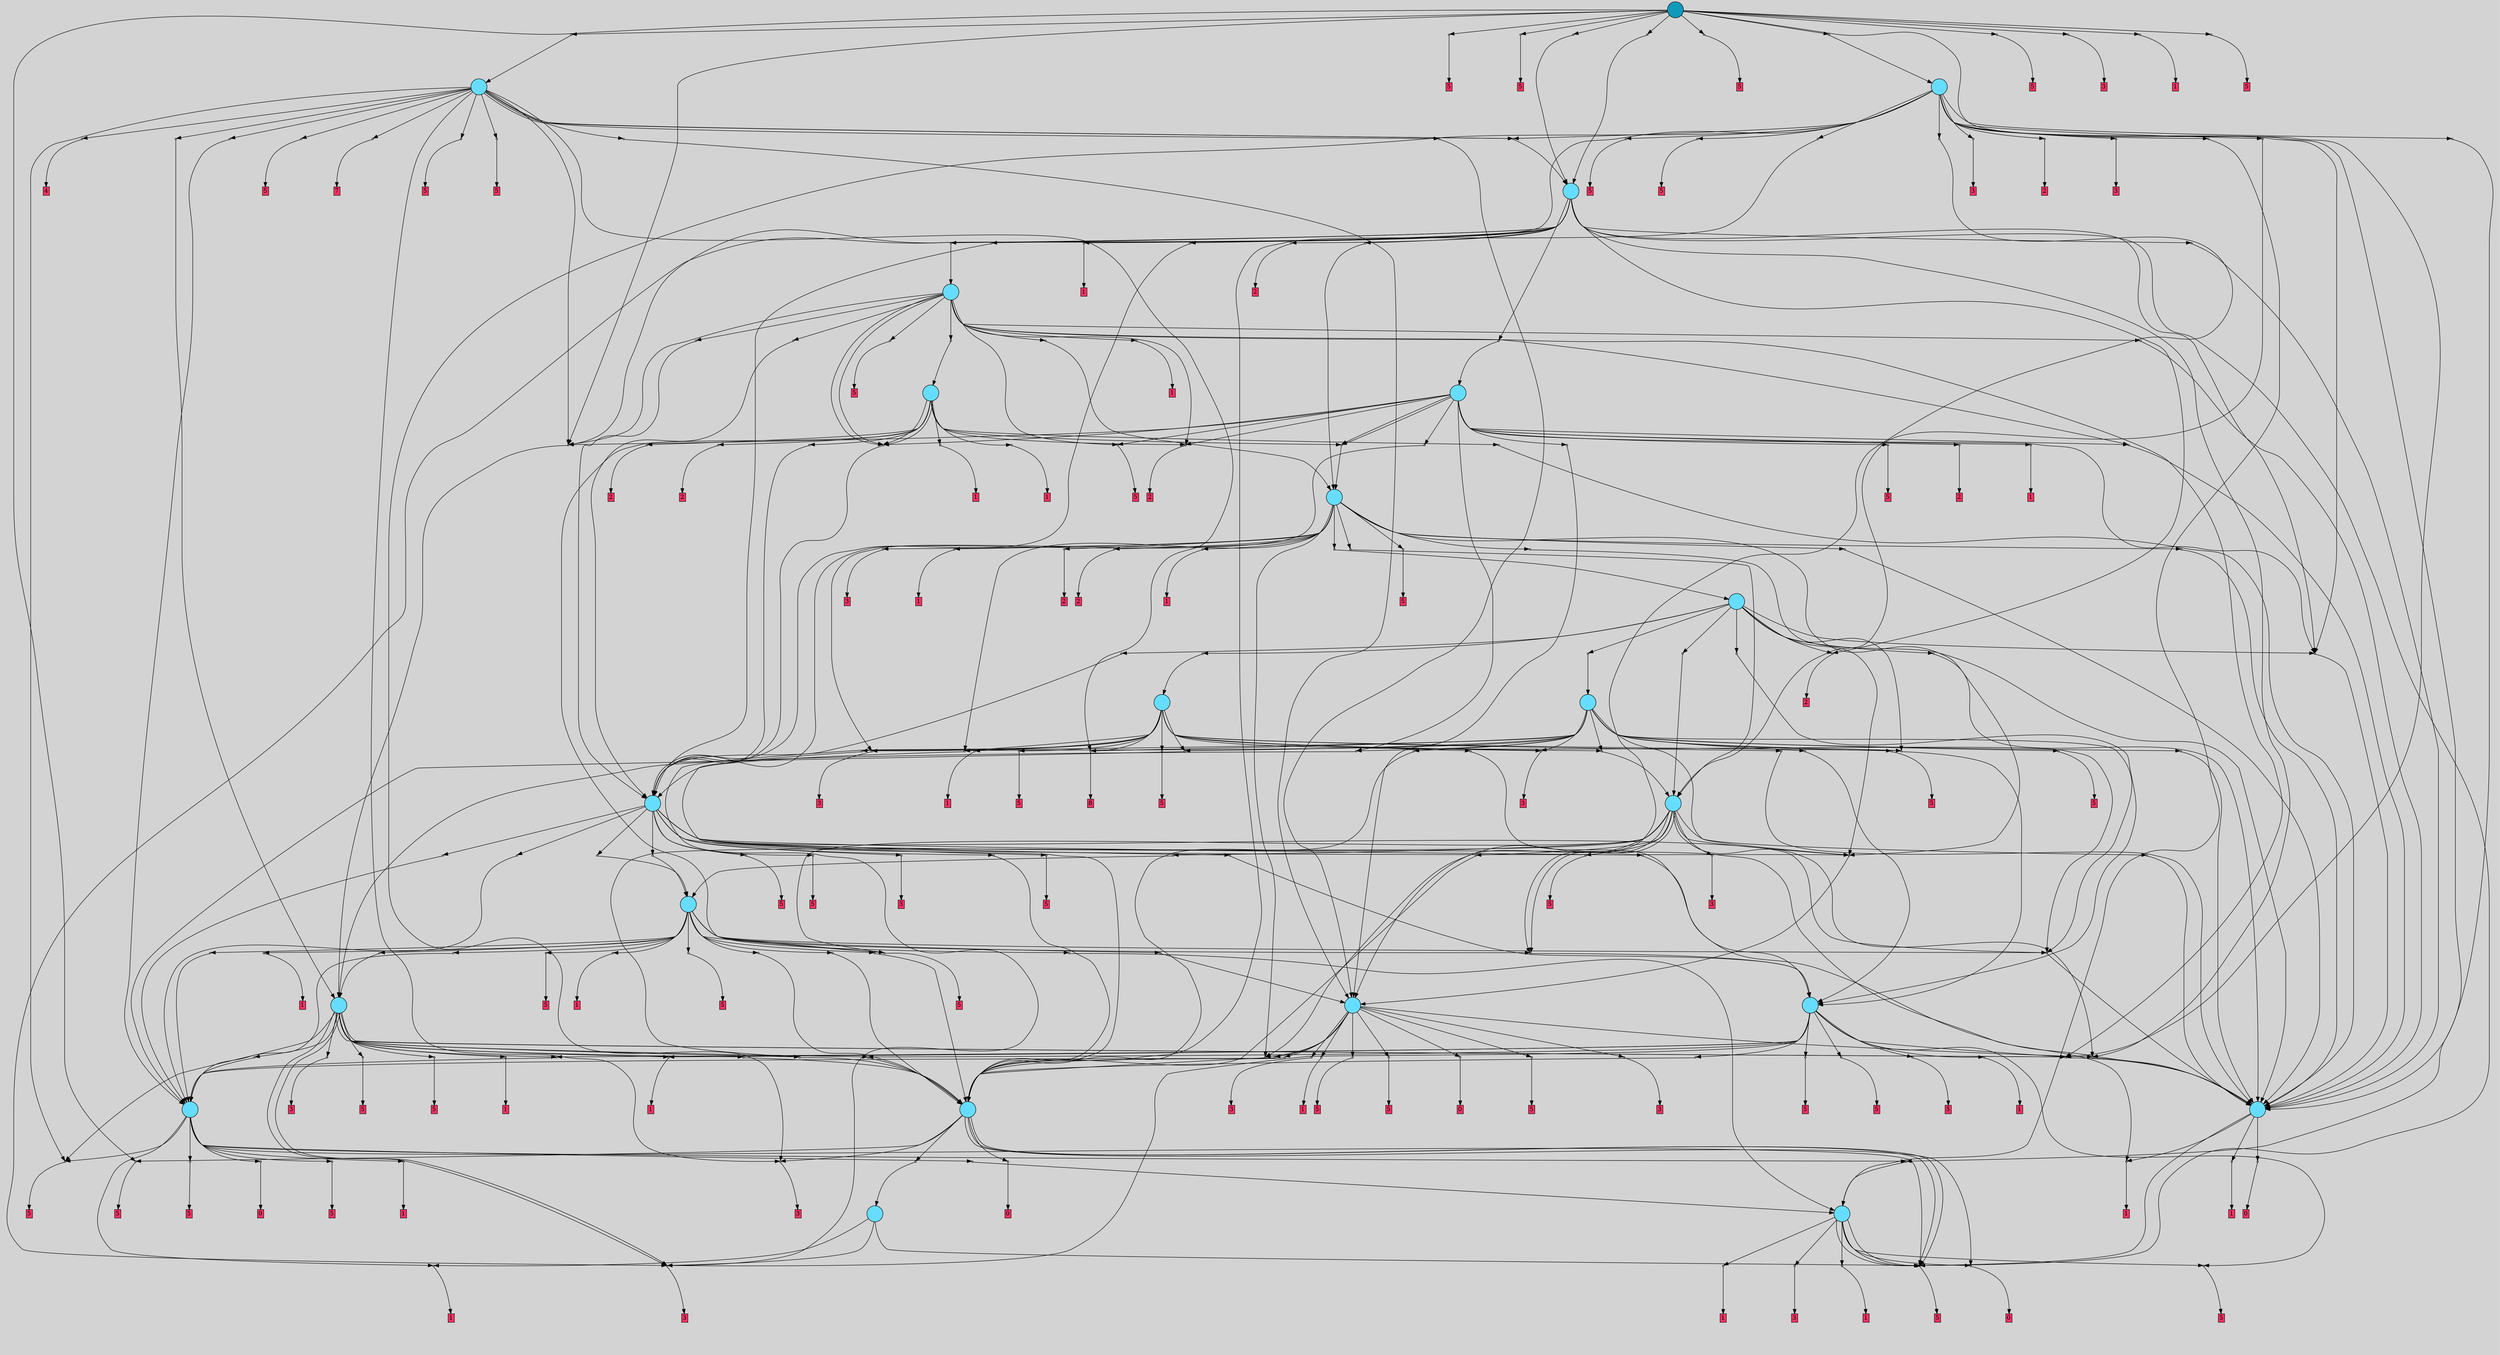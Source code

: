// File exported with GEGELATI v1.3.1
// On the 2024-07-15 23:58:48
// With the MARL::MarlTPGGraphDotExporter
digraph{
	graph[pad = "0.212, 0.055" bgcolor = lightgray]
	node[shape=circle style = filled label = ""]
		T7202 [fillcolor="#66ddff"]
		T7203 [fillcolor="#66ddff"]
		T7216 [fillcolor="#66ddff"]
		T7218 [fillcolor="#66ddff"]
		T7271 [fillcolor="#66ddff"]
		T7309 [fillcolor="#66ddff"]
		T7387 [fillcolor="#66ddff"]
		T7397 [fillcolor="#66ddff"]
		T7578 [fillcolor="#66ddff"]
		T7591 [fillcolor="#66ddff"]
		T7713 [fillcolor="#66ddff"]
		T7822 [fillcolor="#66ddff"]
		T7844 [fillcolor="#66ddff"]
		T7890 [fillcolor="#66ddff"]
		T7955 [fillcolor="#66ddff"]
		T8126 [fillcolor="#66ddff"]
		T8155 [fillcolor="#66ddff"]
		T8170 [fillcolor="#66ddff"]
		T8219 [fillcolor="#66ddff"]
		T8367 [fillcolor="#66ddff"]
		T8468 [fillcolor="#66ddff"]
		T8581 [fillcolor="#1199bb"]
		P78494 [fillcolor="#cccccc" shape=point] //
		I78494 [shape=box style=invis label="5|4&0|6#4|6&#92;n4|5&0|3#0|1&#92;n3|2&3|3#1|6&#92;n4|1&3|7#2|2&#92;n2|0&1|4#3|0&#92;n"]
		P78494 -> I78494[style=invis]
		A47225 [fillcolor="#ff3366" shape=box margin=0.03 width=0 height=0 label="0"]
		T7202 -> P78494 -> A47225
		P78495 [fillcolor="#cccccc" shape=point] //
		I78495 [shape=box style=invis label="3|0&0|3#4|4&#92;n8|0&0|7#3|4&#92;n"]
		P78495 -> I78495[style=invis]
		A47226 [fillcolor="#ff3366" shape=box margin=0.03 width=0 height=0 label="1"]
		T7202 -> P78495 -> A47226
		P78496 [fillcolor="#cccccc" shape=point] //
		I78496 [shape=box style=invis label="7|3&2|7#3|0&#92;n4|0&2|2#4|1&#92;n5|1&2|3#4|3&#92;n3|6&4|4#3|4&#92;n8|2&1|1#4|5&#92;n1|5&4|0#2|3&#92;n"]
		P78496 -> I78496[style=invis]
		A47227 [fillcolor="#ff3366" shape=box margin=0.03 width=0 height=0 label="5"]
		T7202 -> P78496 -> A47227
		P78497 [fillcolor="#cccccc" shape=point] //
		I78497 [shape=box style=invis label="0|3&4|5#3|4&#92;n8|6&0|6#2|1&#92;n7|5&3|3#1|7&#92;n2|5&2|0#1|1&#92;n4|7&2|0#2|6&#92;n7|0&0|5#3|7&#92;n6|1&1|0#2|4&#92;n0|7&1|0#1|2&#92;n"]
		P78497 -> I78497[style=invis]
		A47228 [fillcolor="#ff3366" shape=box margin=0.03 width=0 height=0 label="1"]
		T7202 -> P78497 -> A47228
		P78498 [fillcolor="#cccccc" shape=point] //
		I78498 [shape=box style=invis label="8|1&1|5#4|5&#92;n3|1&0|2#3|2&#92;n2|3&2|5#3|0&#92;n5|6&4|2#2|5&#92;n7|1&3|3#1|1&#92;n5|7&4|0#1|2&#92;n6|5&4|7#4|4&#92;n0|7&0|1#0|2&#92;n"]
		P78498 -> I78498[style=invis]
		A47229 [fillcolor="#ff3366" shape=box margin=0.03 width=0 height=0 label="3"]
		T7203 -> P78498 -> A47229
		P78499 [fillcolor="#cccccc" shape=point] //
		I78499 [shape=box style=invis label="0|7&1|0#1|2&#92;n7|2&3|3#1|7&#92;n2|5&2|0#1|1&#92;n4|7&2|0#2|6&#92;n7|0&0|5#3|7&#92;n6|1&1|0#2|4&#92;n0|3&4|5#3|4&#92;n"]
		P78499 -> I78499[style=invis]
		A47230 [fillcolor="#ff3366" shape=box margin=0.03 width=0 height=0 label="1"]
		T7203 -> P78499 -> A47230
		T7203 -> P78496
		P78500 [fillcolor="#cccccc" shape=point] //
		I78500 [shape=box style=invis label="6|2&1|2#1|0&#92;n8|1&3|4#1|7&#92;n1|6&0|5#2|2&#92;n5|4&0|6#4|3&#92;n8|0&2|2#0|1&#92;n4|1&4|7#1|0&#92;n5|3&3|3#1|0&#92;n6|2&3|7#3|5&#92;n0|7&3|7#0|1&#92;n3|1&1|2#4|0&#92;n"]
		P78500 -> I78500[style=invis]
		A47231 [fillcolor="#ff3366" shape=box margin=0.03 width=0 height=0 label="3"]
		T7216 -> P78500 -> A47231
		P78501 [fillcolor="#cccccc" shape=point] //
		I78501 [shape=box style=invis label="2|6&4|1#2|6&#92;n"]
		P78501 -> I78501[style=invis]
		A47232 [fillcolor="#ff3366" shape=box margin=0.03 width=0 height=0 label="5"]
		T7216 -> P78501 -> A47232
		P78502 [fillcolor="#cccccc" shape=point] //
		I78502 [shape=box style=invis label="6|4&1|4#1|5&#92;n8|6&1|6#0|5&#92;n"]
		P78502 -> I78502[style=invis]
		A47233 [fillcolor="#ff3366" shape=box margin=0.03 width=0 height=0 label="1"]
		T7216 -> P78502 -> A47233
		P78503 [fillcolor="#cccccc" shape=point] //
		I78503 [shape=box style=invis label="8|1&1|1#2|1&#92;n3|0&2|4#4|6&#92;n"]
		P78503 -> I78503[style=invis]
		A47234 [fillcolor="#ff3366" shape=box margin=0.03 width=0 height=0 label="1"]
		T7216 -> P78503 -> A47234
		T7216 -> P78496
		P78504 [fillcolor="#cccccc" shape=point] //
		I78504 [shape=box style=invis label="5|4&0|6#4|6&#92;n4|5&0|3#0|1&#92;n2|0&2|4#3|0&#92;n3|2&3|3#1|6&#92;n"]
		P78504 -> I78504[style=invis]
		A47235 [fillcolor="#ff3366" shape=box margin=0.03 width=0 height=0 label="0"]
		T7216 -> P78504 -> A47235
		T7216 -> P78496
		T7216 -> P78496
		P78505 [fillcolor="#cccccc" shape=point] //
		I78505 [shape=box style=invis label="7|3&1|7#2|7&#92;n3|0&1|4#3|4&#92;n7|0&0|1#0|5&#92;n"]
		P78505 -> I78505[style=invis]
		A47236 [fillcolor="#ff3366" shape=box margin=0.03 width=0 height=0 label="5"]
		T7218 -> P78505 -> A47236
		P78506 [fillcolor="#cccccc" shape=point] //
		I78506 [shape=box style=invis label="3|4&1|7#0|0&#92;n2|1&4|6#2|0&#92;n4|1&2|7#0|5&#92;n6|4&2|6#4|7&#92;n5|4&3|7#2|2&#92;n6|3&3|4#1|3&#92;n1|5&3|3#3|2&#92;n"]
		P78506 -> I78506[style=invis]
		A47237 [fillcolor="#ff3366" shape=box margin=0.03 width=0 height=0 label="0"]
		T7218 -> P78506 -> A47237
		T7218 -> P78504
		P78507 [fillcolor="#cccccc" shape=point] //
		I78507 [shape=box style=invis label="2|0&1|4#3|0&#92;n0|4&1|6#2|4&#92;n0|6&1|1#4|1&#92;n5|4&0|6#4|6&#92;n0|0&4|4#0|4&#92;n7|6&0|7#3|3&#92;n"]
		P78507 -> I78507[style=invis]
		T7218 -> P78507 -> T7203
		T7218 -> P78496
		T7218 -> P78496
		P78508 [fillcolor="#cccccc" shape=point] //
		I78508 [shape=box style=invis label="0|6&1|4#1|4&#92;n4|2&4|1#2|6&#92;n8|3&3|3#2|6&#92;n"]
		P78508 -> I78508[style=invis]
		A47238 [fillcolor="#ff3366" shape=box margin=0.03 width=0 height=0 label="3"]
		T7218 -> P78508 -> A47238
		P78509 [fillcolor="#cccccc" shape=point] //
		I78509 [shape=box style=invis label="1|0&2|2#0|0&#92;n0|0&2|5#0|1&#92;n3|7&1|4#3|4&#92;n6|5&0|1#2|3&#92;n7|4&3|1#3|6&#92;n6|1&4|5#1|0&#92;n5|7&3|4#3|0&#92;n0|7&1|7#0|1&#92;n7|6&3|7#1|6&#92;n"]
		P78509 -> I78509[style=invis]
		T7271 -> P78509 -> T7216
		P78510 [fillcolor="#cccccc" shape=point] //
		I78510 [shape=box style=invis label="4|7&3|3#2|0&#92;n6|0&2|5#1|0&#92;n5|1&2|2#1|0&#92;n2|3&0|7#0|3&#92;n2|1&4|7#0|6&#92;n3|5&0|3#2|0&#92;n5|2&0|1#4|5&#92;n1|7&3|2#0|1&#92;n"]
		P78510 -> I78510[style=invis]
		A47239 [fillcolor="#ff3366" shape=box margin=0.03 width=0 height=0 label="5"]
		T7271 -> P78510 -> A47239
		P78511 [fillcolor="#cccccc" shape=point] //
		I78511 [shape=box style=invis label="0|3&4|5#3|4&#92;n0|7&1|0#1|2&#92;n7|2&3|3#1|7&#92;n7|0&0|5#3|7&#92;n4|7&2|0#2|1&#92;n2|5&2|0#1|1&#92;n5|3&3|6#4|4&#92;n"]
		P78511 -> I78511[style=invis]
		A47240 [fillcolor="#ff3366" shape=box margin=0.03 width=0 height=0 label="1"]
		T7271 -> P78511 -> A47240
		P78512 [fillcolor="#cccccc" shape=point] //
		I78512 [shape=box style=invis label="4|0&2|2#4|1&#92;n3|3&4|4#3|4&#92;n8|2&1|1#4|5&#92;n8|5&2|4#0|5&#92;n1|5&2|0#2|3&#92;n5|4&2|3#4|3&#92;n"]
		P78512 -> I78512[style=invis]
		A47241 [fillcolor="#ff3366" shape=box margin=0.03 width=0 height=0 label="5"]
		T7271 -> P78512 -> A47241
		T7271 -> P78496
		P78513 [fillcolor="#cccccc" shape=point] //
		I78513 [shape=box style=invis label="6|4&2|6#4|7&#92;n5|0&3|7#2|2&#92;n3|4&0|7#0|3&#92;n2|1&4|6#3|0&#92;n"]
		P78513 -> I78513[style=invis]
		A47242 [fillcolor="#ff3366" shape=box margin=0.03 width=0 height=0 label="0"]
		T7271 -> P78513 -> A47242
		T7271 -> P78499
		P78514 [fillcolor="#cccccc" shape=point] //
		I78514 [shape=box style=invis label="1|0&2|2#0|0&#92;n0|0&2|5#0|1&#92;n3|7&1|4#3|4&#92;n6|5&0|1#4|3&#92;n0|7&1|7#0|1&#92;n6|1&4|5#1|0&#92;n5|7&3|4#3|0&#92;n7|4&3|1#3|6&#92;n5|3&0|5#1|5&#92;n7|6&3|7#1|6&#92;n"]
		P78514 -> I78514[style=invis]
		T7271 -> P78514 -> T7216
		P78515 [fillcolor="#cccccc" shape=point] //
		I78515 [shape=box style=invis label="5|1&3|5#4|5&#92;n4|1&0|2#3|2&#92;n5|2&4|1#4|3&#92;n8|5&1|5#1|0&#92;n7|0&2|2#3|1&#92;n3|3&2|6#0|3&#92;n5|6&2|6#4|3&#92;n"]
		P78515 -> I78515[style=invis]
		A47243 [fillcolor="#ff3366" shape=box margin=0.03 width=0 height=0 label="5"]
		T7271 -> P78515 -> A47243
		P78516 [fillcolor="#cccccc" shape=point] //
		I78516 [shape=box style=invis label="1|7&3|7#4|2&#92;n7|3&4|7#3|0&#92;n5|1&3|3#4|3&#92;n3|6&4|4#3|4&#92;n4|0&2|2#4|1&#92;n1|5&4|0#2|3&#92;n"]
		P78516 -> I78516[style=invis]
		A47244 [fillcolor="#ff3366" shape=box margin=0.03 width=0 height=0 label="5"]
		T7309 -> P78516 -> A47244
		P78517 [fillcolor="#cccccc" shape=point] //
		I78517 [shape=box style=invis label="5|4&0|6#4|6&#92;n8|4&3|1#4|4&#92;n2|0&2|4#3|0&#92;n4|5&3|3#0|1&#92;n3|2&3|3#1|6&#92;n"]
		P78517 -> I78517[style=invis]
		T7309 -> P78517 -> T7202
		P78518 [fillcolor="#cccccc" shape=point] //
		I78518 [shape=box style=invis label="1|3&3|6#4|4&#92;n3|0&1|4#3|4&#92;n7|3&1|7#2|7&#92;n7|0&0|1#0|5&#92;n"]
		P78518 -> I78518[style=invis]
		A47245 [fillcolor="#ff3366" shape=box margin=0.03 width=0 height=0 label="5"]
		T7309 -> P78518 -> A47245
		P78519 [fillcolor="#cccccc" shape=point] //
		I78519 [shape=box style=invis label="5|4&0|6#2|6&#92;n4|4&2|6#0|2&#92;n4|0&2|2#3|1&#92;n0|3&3|2#0|7&#92;n2|1&4|0#1|2&#92;n1|6&3|0#0|3&#92;n6|0&0|3#3|2&#92;n8|6&1|1#4|5&#92;n"]
		P78519 -> I78519[style=invis]
		A47246 [fillcolor="#ff3366" shape=box margin=0.03 width=0 height=0 label="5"]
		T7309 -> P78519 -> A47246
		P78520 [fillcolor="#cccccc" shape=point] //
		I78520 [shape=box style=invis label="2|0&2|4#3|1&#92;n6|2&3|3#1|6&#92;n5|4&0|6#4|6&#92;n"]
		P78520 -> I78520[style=invis]
		T7309 -> P78520 -> T7271
		P78521 [fillcolor="#cccccc" shape=point] //
		I78521 [shape=box style=invis label="0|1&3|3#1|7&#92;n8|6&2|5#3|5&#92;n3|4&4|4#2|0&#92;n2|6&0|5#0|3&#92;n5|7&1|0#4|2&#92;n7|3&0|1#2|1&#92;n4|5&3|5#1|2&#92;n0|0&1|2#0|0&#92;n0|1&0|4#2|6&#92;n6|5&4|6#2|7&#92;n"]
		P78521 -> I78521[style=invis]
		T7309 -> P78521 -> T7218
		T7309 -> P78498
		P78522 [fillcolor="#cccccc" shape=point] //
		I78522 [shape=box style=invis label="0|1&3|3#1|7&#92;n8|6&2|5#3|5&#92;n3|4&4|4#2|0&#92;n2|6&0|5#2|3&#92;n6|5&4|6#2|7&#92;n7|3&0|1#2|1&#92;n4|5&3|5#1|2&#92;n0|0&1|2#0|0&#92;n0|1&0|4#2|6&#92;n5|7&1|0#4|2&#92;n"]
		P78522 -> I78522[style=invis]
		T7309 -> P78522 -> T7218
		P78523 [fillcolor="#cccccc" shape=point] //
		I78523 [shape=box style=invis label="4|7&2|0#2|6&#92;n6|2&0|2#0|6&#92;n0|3&4|5#3|4&#92;n0|0&0|2#2|7&#92;n4|4&2|4#4|4&#92;n0|7&1|0#1|2&#92;n2|5&2|0#1|1&#92;n7|2&3|3#1|7&#92;n"]
		P78523 -> I78523[style=invis]
		A47247 [fillcolor="#ff3366" shape=box margin=0.03 width=0 height=0 label="1"]
		T7309 -> P78523 -> A47247
		P78524 [fillcolor="#cccccc" shape=point] //
		I78524 [shape=box style=invis label="0|7&4|7#1|2&#92;n4|0&1|2#0|7&#92;n8|7&2|0#1|2&#92;n"]
		P78524 -> I78524[style=invis]
		A47248 [fillcolor="#ff3366" shape=box margin=0.03 width=0 height=0 label="1"]
		T7309 -> P78524 -> A47248
		T7309 -> P78501
		T7387 -> P78517
		T7387 -> P78520
		T7387 -> P78521
		T7387 -> P78498
		T7387 -> P78523
		P78525 [fillcolor="#cccccc" shape=point] //
		I78525 [shape=box style=invis label="4|0&3|2#4|6&#92;n1|6&4|0#2|3&#92;n1|7&3|7#4|2&#92;n7|3&4|6#3|2&#92;n8|7&4|7#1|0&#92;n3|6&4|4#3|4&#92;n0|4&0|5#2|0&#92;n5|1&3|3#4|3&#92;n6|3&4|3#4|3&#92;n"]
		P78525 -> I78525[style=invis]
		A47249 [fillcolor="#ff3366" shape=box margin=0.03 width=0 height=0 label="5"]
		T7387 -> P78525 -> A47249
		P78526 [fillcolor="#cccccc" shape=point] //
		I78526 [shape=box style=invis label="0|1&3|3#1|7&#92;n8|6&2|5#3|5&#92;n3|4&4|4#2|0&#92;n2|6&0|5#0|3&#92;n5|7&1|0#3|2&#92;n7|3&0|1#2|1&#92;n4|5&3|5#1|2&#92;n0|1&0|4#2|6&#92;n0|0&1|2#0|0&#92;n6|5&4|6#2|7&#92;n"]
		P78526 -> I78526[style=invis]
		T7387 -> P78526 -> T7218
		T7387 -> P78517
		P78527 [fillcolor="#cccccc" shape=point] //
		I78527 [shape=box style=invis label="7|2&2|3#1|7&#92;n0|3&4|6#3|4&#92;n4|7&2|0#2|6&#92;n4|2&0|2#0|6&#92;n7|1&0|4#3|3&#92;n6|0&3|3#0|6&#92;n"]
		P78527 -> I78527[style=invis]
		A47250 [fillcolor="#ff3366" shape=box margin=0.03 width=0 height=0 label="1"]
		T7387 -> P78527 -> A47250
		P78528 [fillcolor="#cccccc" shape=point] //
		I78528 [shape=box style=invis label="7|1&4|3#1|1&#92;n3|1&0|2#1|2&#92;n2|3&2|5#3|0&#92;n5|0&4|2#2|5&#92;n8|1&1|5#4|5&#92;n5|7&4|0#1|2&#92;n6|5&4|7#4|4&#92;n0|7&0|1#0|2&#92;n"]
		P78528 -> I78528[style=invis]
		A47251 [fillcolor="#ff3366" shape=box margin=0.03 width=0 height=0 label="3"]
		T7387 -> P78528 -> A47251
		P78529 [fillcolor="#cccccc" shape=point] //
		I78529 [shape=box style=invis label="4|5&3|5#1|2&#92;n3|4&4|4#2|1&#92;n2|1&0|5#0|3&#92;n0|0&1|2#0|0&#92;n0|1&0|7#2|6&#92;n5|7&1|0#4|2&#92;n0|0&0|2#3|7&#92;n8|2&2|4#2|0&#92;n7|3&0|1#2|1&#92;n"]
		P78529 -> I78529[style=invis]
		T7387 -> P78529 -> T7218
		T7387 -> P78498
		P78530 [fillcolor="#cccccc" shape=point] //
		I78530 [shape=box style=invis label="5|4&0|6#4|6&#92;n3|2&3|3#1|6&#92;n3|5&2|5#3|7&#92;n2|0&2|4#3|1&#92;n"]
		P78530 -> I78530[style=invis]
		T7387 -> P78530 -> T7271
		T7387 -> P78510
		P78531 [fillcolor="#cccccc" shape=point] //
		I78531 [shape=box style=invis label="5|4&0|6#2|6&#92;n4|4&2|6#0|2&#92;n4|0&2|2#3|1&#92;n1|6&3|0#0|3&#92;n2|1&4|0#1|1&#92;n0|3&3|2#0|7&#92;n6|0&0|3#3|2&#92;n8|6&1|1#4|5&#92;n2|3&3|2#0|1&#92;n"]
		P78531 -> I78531[style=invis]
		A47252 [fillcolor="#ff3366" shape=box margin=0.03 width=0 height=0 label="5"]
		T7387 -> P78531 -> A47252
		P78532 [fillcolor="#cccccc" shape=point] //
		I78532 [shape=box style=invis label="3|6&1|5#3|3&#92;n3|2&3|7#1|6&#92;n7|0&0|5#1|4&#92;n7|3&2|7#0|0&#92;n"]
		P78532 -> I78532[style=invis]
		A47253 [fillcolor="#ff3366" shape=box margin=0.03 width=0 height=0 label="0"]
		T7397 -> P78532 -> A47253
		P78533 [fillcolor="#cccccc" shape=point] //
		I78533 [shape=box style=invis label="5|4&0|6#2|6&#92;n4|4&2|6#0|2&#92;n1|6&3|0#0|3&#92;n0|3&3|2#0|7&#92;n2|1&4|0#1|2&#92;n3|6&4|1#3|4&#92;n4|0&2|2#4|1&#92;n6|0&0|3#3|2&#92;n8|6&1|1#4|5&#92;n"]
		P78533 -> I78533[style=invis]
		A47254 [fillcolor="#ff3366" shape=box margin=0.03 width=0 height=0 label="5"]
		T7397 -> P78533 -> A47254
		P78534 [fillcolor="#cccccc" shape=point] //
		I78534 [shape=box style=invis label="2|0&2|4#3|1&#92;n3|5&2|5#3|7&#92;n3|5&3|3#1|6&#92;n"]
		P78534 -> I78534[style=invis]
		T7397 -> P78534 -> T7271
		P78535 [fillcolor="#cccccc" shape=point] //
		I78535 [shape=box style=invis label="7|1&3|3#1|1&#92;n3|1&1|2#3|2&#92;n2|3&2|5#3|0&#92;n5|0&4|2#2|5&#92;n6|5&4|7#4|4&#92;n5|7&4|0#1|2&#92;n8|1&1|5#4|5&#92;n0|7&0|1#0|2&#92;n"]
		P78535 -> I78535[style=invis]
		A47255 [fillcolor="#ff3366" shape=box margin=0.03 width=0 height=0 label="3"]
		T7397 -> P78535 -> A47255
		P78536 [fillcolor="#cccccc" shape=point] //
		I78536 [shape=box style=invis label="4|2&2|0#2|6&#92;n6|2&0|2#0|6&#92;n0|3&4|5#3|4&#92;n2|5&2|0#1|1&#92;n4|4&2|4#4|4&#92;n0|7&1|0#1|2&#92;n0|0&0|2#2|7&#92;n7|2&3|3#1|7&#92;n"]
		P78536 -> I78536[style=invis]
		A47256 [fillcolor="#ff3366" shape=box margin=0.03 width=0 height=0 label="1"]
		T7397 -> P78536 -> A47256
		P78537 [fillcolor="#cccccc" shape=point] //
		I78537 [shape=box style=invis label="2|6&4|1#2|6&#92;n5|2&0|1#1|0&#92;n"]
		P78537 -> I78537[style=invis]
		A47257 [fillcolor="#ff3366" shape=box margin=0.03 width=0 height=0 label="5"]
		T7397 -> P78537 -> A47257
		P78538 [fillcolor="#cccccc" shape=point] //
		I78538 [shape=box style=invis label="8|4&3|1#4|4&#92;n0|3&0|3#4|2&#92;n5|4&0|6#4|6&#92;n2|0&2|4#3|0&#92;n4|5&3|3#0|1&#92;n3|5&3|3#1|6&#92;n"]
		P78538 -> I78538[style=invis]
		T7397 -> P78538 -> T7202
		P78539 [fillcolor="#cccccc" shape=point] //
		I78539 [shape=box style=invis label="0|1&3|3#1|7&#92;n2|5&3|7#1|6&#92;n6|5&4|6#2|7&#92;n5|7&1|0#4|2&#92;n0|1&0|4#2|6&#92;n2|6&0|5#0|3&#92;n0|0&3|2#0|0&#92;n3|4&4|4#2|7&#92;n"]
		P78539 -> I78539[style=invis]
		T7397 -> P78539 -> T7218
		P78540 [fillcolor="#cccccc" shape=point] //
		I78540 [shape=box style=invis label="1|7&3|7#4|2&#92;n4|0&2|2#4|1&#92;n5|1&3|3#4|3&#92;n3|6&4|4#3|4&#92;n7|0&4|7#3|0&#92;n"]
		P78540 -> I78540[style=invis]
		A47258 [fillcolor="#ff3366" shape=box margin=0.03 width=0 height=0 label="5"]
		T7397 -> P78540 -> A47258
		P78541 [fillcolor="#cccccc" shape=point] //
		I78541 [shape=box style=invis label="0|6&3|3#1|7&#92;n0|0&1|2#0|0&#92;n3|4&4|4#2|0&#92;n2|6&0|5#2|3&#92;n6|5&4|6#2|7&#92;n7|3&0|1#2|1&#92;n4|5&3|5#1|2&#92;n8|6&2|5#3|5&#92;n0|1&0|4#2|6&#92;n5|7&1|0#4|2&#92;n"]
		P78541 -> I78541[style=invis]
		T7397 -> P78541 -> T7218
		P78542 [fillcolor="#cccccc" shape=point] //
		I78542 [shape=box style=invis label="0|5&4|2#4|1&#92;n4|1&3|1#0|7&#92;n0|1&1|1#0|3&#92;n3|6&0|4#4|0&#92;n7|5&4|4#2|7&#92;n3|0&4|2#4|0&#92;n"]
		P78542 -> I78542[style=invis]
		A47259 [fillcolor="#ff3366" shape=box margin=0.03 width=0 height=0 label="3"]
		T7397 -> P78542 -> A47259
		P78543 [fillcolor="#cccccc" shape=point] //
		I78543 [shape=box style=invis label="6|0&0|3#2|5&#92;n5|7&1|0#3|2&#92;n7|1&2|1#1|3&#92;n0|1&0|4#2|6&#92;n6|5&0|6#2|7&#92;n3|4&0|4#2|0&#92;n7|4&0|5#0|3&#92;n5|0&1|5#4|5&#92;n7|1&0|1#2|1&#92;n4|7&2|1#3|1&#92;n"]
		P78543 -> I78543[style=invis]
		T7578 -> P78543 -> T7218
		P78544 [fillcolor="#cccccc" shape=point] //
		I78544 [shape=box style=invis label="4|7&2|0#2|6&#92;n6|2&1|2#0|6&#92;n0|3&4|5#3|4&#92;n0|0&0|2#2|7&#92;n4|4&2|4#4|4&#92;n2|7&2|2#0|5&#92;n0|7&1|0#1|2&#92;n7|2&3|3#1|7&#92;n2|5&2|0#1|1&#92;n"]
		P78544 -> I78544[style=invis]
		T7578 -> P78544 -> T7387
		P78545 [fillcolor="#cccccc" shape=point] //
		I78545 [shape=box style=invis label="5|5&3|5#3|7&#92;n7|3&1|7#2|7&#92;n1|3&3|6#4|4&#92;n7|0&0|1#0|5&#92;n"]
		P78545 -> I78545[style=invis]
		A47260 [fillcolor="#ff3366" shape=box margin=0.03 width=0 height=0 label="5"]
		T7578 -> P78545 -> A47260
		P78546 [fillcolor="#cccccc" shape=point] //
		I78546 [shape=box style=invis label="5|5&3|0#3|3&#92;n8|0&1|7#2|6&#92;n6|1&2|2#0|6&#92;n7|1&4|2#4|1&#92;n"]
		P78546 -> I78546[style=invis]
		T7578 -> P78546 -> T7202
		P78547 [fillcolor="#cccccc" shape=point] //
		I78547 [shape=box style=invis label="3|5&2|3#1|6&#92;n2|0&2|0#3|0&#92;n2|3&3|2#2|1&#92;n3|3&2|5#3|7&#92;n"]
		P78547 -> I78547[style=invis]
		T7578 -> P78547 -> T7271
		P78548 [fillcolor="#cccccc" shape=point] //
		I78548 [shape=box style=invis label="1|2&4|1#4|0&#92;n5|2&0|0#1|6&#92;n0|0&0|0#1|1&#92;n0|1&0|6#2|4&#92;n7|7&4|0#1|7&#92;n3|4&1|3#0|2&#92;n"]
		P78548 -> I78548[style=invis]
		A47261 [fillcolor="#ff3366" shape=box margin=0.03 width=0 height=0 label="5"]
		T7578 -> P78548 -> A47261
		P78549 [fillcolor="#cccccc" shape=point] //
		I78549 [shape=box style=invis label="8|7&4|7#1|0&#92;n1|6&4|0#2|3&#92;n1|7&3|7#4|2&#92;n7|1&2|1#2|7&#92;n7|3&4|6#3|2&#92;n4|0&3|2#4|6&#92;n3|6&4|4#3|4&#92;n0|4&0|5#2|0&#92;n5|1&1|3#4|3&#92;n"]
		P78549 -> I78549[style=invis]
		A47262 [fillcolor="#ff3366" shape=box margin=0.03 width=0 height=0 label="5"]
		T7578 -> P78549 -> A47262
		P78550 [fillcolor="#cccccc" shape=point] //
		I78550 [shape=box style=invis label="8|7&1|1#3|4&#92;n1|5&2|0#4|5&#92;n7|2&2|1#1|2&#92;n2|5&3|1#0|5&#92;n2|7&4|3#0|0&#92;n6|5&4|4#1|3&#92;n5|4&1|3#4|3&#92;n8|0&3|7#3|0&#92;n"]
		P78550 -> I78550[style=invis]
		T7578 -> P78550 -> T7309
		P78551 [fillcolor="#cccccc" shape=point] //
		I78551 [shape=box style=invis label="0|1&0|4#2|0&#92;n0|0&2|2#2|4&#92;n6|5&4|6#2|7&#92;n2|6&0|5#0|3&#92;n5|7&1|5#4|2&#92;n7|3&0|1#2|1&#92;n4|5&3|5#1|2&#92;n0|0&1|2#0|0&#92;n0|1&3|3#1|7&#92;n3|4&4|4#2|0&#92;n"]
		P78551 -> I78551[style=invis]
		T7578 -> P78551 -> T7218
		P78552 [fillcolor="#cccccc" shape=point] //
		I78552 [shape=box style=invis label="8|4&4|2#2|3&#92;n0|2&1|4#0|2&#92;n1|0&4|3#3|6&#92;n3|5&2|4#2|2&#92;n"]
		P78552 -> I78552[style=invis]
		T7578 -> P78552 -> T7397
		P78553 [fillcolor="#cccccc" shape=point] //
		I78553 [shape=box style=invis label="7|6&3|7#1|6&#92;n3|7&1|4#3|4&#92;n7|4&3|1#3|6&#92;n1|0&1|3#3|0&#92;n7|3&0|1#1|4&#92;n6|1&0|5#2|2&#92;n5|7&0|4#4|0&#92;n5|3&0|5#1|5&#92;n6|7&1|6#2|6&#92;n"]
		P78553 -> I78553[style=invis]
		T7578 -> P78553 -> T7216
		P78554 [fillcolor="#cccccc" shape=point] //
		I78554 [shape=box style=invis label="2|5&3|7#1|6&#92;n0|1&3|3#1|7&#92;n5|0&1|0#4|2&#92;n0|1&0|4#2|6&#92;n2|6&0|5#0|3&#92;n0|0&3|2#0|0&#92;n3|4&4|4#2|7&#92;n"]
		P78554 -> I78554[style=invis]
		T7578 -> P78554 -> T7218
		P78555 [fillcolor="#cccccc" shape=point] //
		I78555 [shape=box style=invis label="8|6&1|6#0|4&#92;n3|2&0|7#2|4&#92;n"]
		P78555 -> I78555[style=invis]
		A47263 [fillcolor="#ff3366" shape=box margin=0.03 width=0 height=0 label="1"]
		T7578 -> P78555 -> A47263
		P78556 [fillcolor="#cccccc" shape=point] //
		I78556 [shape=box style=invis label="5|1&0|5#2|1&#92;n5|5&4|5#1|5&#92;n6|5&3|2#1|6&#92;n6|0&2|5#2|3&#92;n"]
		P78556 -> I78556[style=invis]
		A47264 [fillcolor="#ff3366" shape=box margin=0.03 width=0 height=0 label="1"]
		T7578 -> P78556 -> A47264
		P78557 [fillcolor="#cccccc" shape=point] //
		I78557 [shape=box style=invis label="1|5&4|1#3|4&#92;n2|0&2|6#3|6&#92;n0|1&4|6#2|3&#92;n5|1&0|5#4|6&#92;n8|3&2|5#3|6&#92;n4|6&3|3#0|1&#92;n3|2&4|3#1|6&#92;n"]
		P78557 -> I78557[style=invis]
		T7578 -> P78557 -> T7271
		P78558 [fillcolor="#cccccc" shape=point] //
		I78558 [shape=box style=invis label="1|2&4|1#4|0&#92;n5|2&0|0#1|6&#92;n0|0&0|0#1|1&#92;n1|1&4|7#0|6&#92;n2|1&0|6#2|4&#92;n3|4&1|3#0|2&#92;n7|7&4|0#1|7&#92;n"]
		P78558 -> I78558[style=invis]
		A47265 [fillcolor="#ff3366" shape=box margin=0.03 width=0 height=0 label="3"]
		T7591 -> P78558 -> A47265
		T7591 -> P78545
		P78559 [fillcolor="#cccccc" shape=point] //
		I78559 [shape=box style=invis label="2|0&2|0#3|0&#92;n3|5&4|7#2|4&#92;n3|3&2|5#3|7&#92;n2|3&3|7#2|1&#92;n"]
		P78559 -> I78559[style=invis]
		T7591 -> P78559 -> T7578
		T7591 -> P78550
		P78560 [fillcolor="#cccccc" shape=point] //
		I78560 [shape=box style=invis label="8|4&4|2#2|3&#92;n1|0&4|3#3|1&#92;n3|5&2|4#2|2&#92;n0|0&4|7#4|4&#92;n"]
		P78560 -> I78560[style=invis]
		T7591 -> P78560 -> T7397
		P78561 [fillcolor="#cccccc" shape=point] //
		I78561 [shape=box style=invis label="0|1&2|3#1|7&#92;n3|4&4|4#4|2&#92;n2|2&2|6#4|7&#92;n5|7&1|0#4|2&#92;n3|0&3|5#0|2&#92;n8|6&2|5#2|5&#92;n4|5&3|5#1|2&#92;n7|1&0|1#2|1&#92;n"]
		P78561 -> I78561[style=invis]
		T7591 -> P78561 -> T7218
		T7591 -> P78538
		P78562 [fillcolor="#cccccc" shape=point] //
		I78562 [shape=box style=invis label="3|3&4|1#3|4&#92;n8|5&4|5#2|1&#92;n0|3&3|2#0|7&#92;n7|3&0|2#3|1&#92;n5|4&0|0#3|6&#92;n6|0&0|3#3|2&#92;n8|6&1|1#4|5&#92;n2|1&4|4#1|2&#92;n2|5&0|0#1|7&#92;n"]
		P78562 -> I78562[style=invis]
		A47266 [fillcolor="#ff3366" shape=box margin=0.03 width=0 height=0 label="5"]
		T7591 -> P78562 -> A47266
		T7591 -> P78526
		P78563 [fillcolor="#cccccc" shape=point] //
		I78563 [shape=box style=invis label="4|5&3|3#0|1&#92;n0|3&0|3#4|2&#92;n5|4&0|6#4|6&#92;n2|0&0|4#3|0&#92;n8|4&3|1#4|4&#92;n3|5&3|3#1|6&#92;n"]
		P78563 -> I78563[style=invis]
		T7591 -> P78563 -> T7202
		T7591 -> P78539
		T7591 -> P78550
		P78564 [fillcolor="#cccccc" shape=point] //
		I78564 [shape=box style=invis label="8|5&0|7#2|7&#92;n8|0&0|0#0|1&#92;n2|7&2|2#3|0&#92;n0|7&0|1#0|2&#92;n"]
		P78564 -> I78564[style=invis]
		T7713 -> P78564 -> T7271
		T7713 -> P78560
		P78565 [fillcolor="#cccccc" shape=point] //
		I78565 [shape=box style=invis label="7|3&2|7#3|0&#92;n8|6&2|1#1|0&#92;n1|0&3|1#3|3&#92;n"]
		P78565 -> I78565[style=invis]
		A47267 [fillcolor="#ff3366" shape=box margin=0.03 width=0 height=0 label="5"]
		T7713 -> P78565 -> A47267
		P78566 [fillcolor="#cccccc" shape=point] //
		I78566 [shape=box style=invis label="8|3&1|1#3|4&#92;n8|0&3|7#3|0&#92;n7|2&2|1#1|2&#92;n2|5&3|1#0|5&#92;n2|7&4|3#0|0&#92;n6|5&4|4#1|3&#92;n2|0&0|7#0|7&#92;n5|4&1|3#4|3&#92;n1|5&2|0#4|5&#92;n"]
		P78566 -> I78566[style=invis]
		T7713 -> P78566 -> T7309
		P78567 [fillcolor="#cccccc" shape=point] //
		I78567 [shape=box style=invis label="3|3&2|6#3|1&#92;n2|3&3|4#2|1&#92;n8|7&4|0#2|4&#92;n3|5&2|3#1|6&#92;n7|3&1|4#3|3&#92;n"]
		P78567 -> I78567[style=invis]
		T7713 -> P78567 -> T7271
		P78568 [fillcolor="#cccccc" shape=point] //
		I78568 [shape=box style=invis label="2|0&4|4#3|0&#92;n5|4&0|6#4|6&#92;n0|3&0|3#4|2&#92;n8|4&0|1#4|4&#92;n3|7&3|0#2|7&#92;n2|5&1|4#2|0&#92;n4|5&3|3#0|1&#92;n"]
		P78568 -> I78568[style=invis]
		T7713 -> P78568 -> T7202
		T7713 -> P78546
		P78569 [fillcolor="#cccccc" shape=point] //
		I78569 [shape=box style=invis label="3|3&2|5#3|5&#92;n4|3&1|7#1|0&#92;n5|2&2|7#1|2&#92;n0|2&2|2#1|2&#92;n8|0&2|0#3|0&#92;n"]
		P78569 -> I78569[style=invis]
		T7713 -> P78569 -> T7578
		P78570 [fillcolor="#cccccc" shape=point] //
		I78570 [shape=box style=invis label="3|4&1|3#0|2&#92;n1|7&1|7#4|6&#92;n4|3&1|6#3|4&#92;n1|4&2|3#4|0&#92;n2|1&0|6#2|1&#92;n1|0&0|0#1|1&#92;n7|3&4|0#0|7&#92;n5|2&4|0#4|6&#92;n1|6&4|0#4|0&#92;n"]
		P78570 -> I78570[style=invis]
		A47268 [fillcolor="#ff3366" shape=box margin=0.03 width=0 height=0 label="3"]
		T7713 -> P78570 -> A47268
		P78571 [fillcolor="#cccccc" shape=point] //
		I78571 [shape=box style=invis label="0|1&2|3#4|7&#92;n3|4&4|4#4|2&#92;n2|2&2|6#4|7&#92;n5|7&1|0#4|2&#92;n3|0&3|5#0|2&#92;n4|5&3|5#1|2&#92;n8|6&2|5#2|5&#92;n"]
		P78571 -> I78571[style=invis]
		T7713 -> P78571 -> T7218
		P78572 [fillcolor="#cccccc" shape=point] //
		I78572 [shape=box style=invis label="0|4&3|0#3|2&#92;n3|0&0|2#0|7&#92;n6|6&0|2#0|7&#92;n"]
		P78572 -> I78572[style=invis]
		T7713 -> P78572 -> T7578
		P78573 [fillcolor="#cccccc" shape=point] //
		I78573 [shape=box style=invis label="4|0&3|2#4|6&#92;n1|6&4|0#2|3&#92;n5|1&3|3#4|3&#92;n7|3&4|6#3|2&#92;n8|7&4|7#1|0&#92;n3|6&4|4#3|4&#92;n0|4&0|5#2|0&#92;n1|7&4|7#4|2&#92;n6|3&4|3#4|3&#92;n"]
		P78573 -> I78573[style=invis]
		A47269 [fillcolor="#ff3366" shape=box margin=0.03 width=0 height=0 label="5"]
		T7713 -> P78573 -> A47269
		P78574 [fillcolor="#cccccc" shape=point] //
		I78574 [shape=box style=invis label="5|5&3|5#3|7&#92;n7|0&0|1#0|5&#92;n1|3&3|6#3|4&#92;n"]
		P78574 -> I78574[style=invis]
		A47270 [fillcolor="#ff3366" shape=box margin=0.03 width=0 height=0 label="5"]
		T7713 -> P78574 -> A47270
		T7713 -> P78497
		P78575 [fillcolor="#cccccc" shape=point] //
		I78575 [shape=box style=invis label="0|5&4|5#3|4&#92;n6|2&1|2#0|6&#92;n7|5&3|1#2|1&#92;n4|4&2|4#4|4&#92;n2|5&2|0#4|1&#92;n4|7&2|0#2|6&#92;n0|7&1|0#1|2&#92;n3|1&3|4#2|2&#92;n7|2&3|3#1|7&#92;n0|0&0|2#0|4&#92;n"]
		P78575 -> I78575[style=invis]
		T7822 -> P78575 -> T7387
		T7822 -> P78546
		P78576 [fillcolor="#cccccc" shape=point] //
		I78576 [shape=box style=invis label="0|4&0|5#2|0&#92;n7|7&4|6#3|2&#92;n4|0&3|6#4|6&#92;n5|1&1|3#4|3&#92;n1|6&4|4#2|3&#92;n3|6&4|1#3|4&#92;n1|4&3|5#4|1&#92;n5|2&0|4#1|7&#92;n"]
		P78576 -> I78576[style=invis]
		A47271 [fillcolor="#ff3366" shape=box margin=0.03 width=0 height=0 label="8"]
		T7822 -> P78576 -> A47271
		P78577 [fillcolor="#cccccc" shape=point] //
		I78577 [shape=box style=invis label="2|1&1|4#4|2&#92;n0|0&2|2#0|0&#92;n8|3&4|2#3|3&#92;n2|7&3|6#0|1&#92;n0|0&4|7#2|7&#92;n"]
		P78577 -> I78577[style=invis]
		T7822 -> P78577 -> T7591
		P78578 [fillcolor="#cccccc" shape=point] //
		I78578 [shape=box style=invis label="3|0&2|5#0|2&#92;n2|2&2|6#4|7&#92;n7|5&3|5#1|2&#92;n3|1&4|4#4|2&#92;n8|6&2|5#2|5&#92;n"]
		P78578 -> I78578[style=invis]
		T7822 -> P78578 -> T7713
		P78579 [fillcolor="#cccccc" shape=point] //
		I78579 [shape=box style=invis label="1|2&4|1#4|0&#92;n5|6&0|0#1|6&#92;n7|7&4|0#1|7&#92;n1|1&4|7#0|6&#92;n2|1&0|6#2|4&#92;n3|4&1|3#0|2&#92;n0|0&0|0#1|1&#92;n"]
		P78579 -> I78579[style=invis]
		A47272 [fillcolor="#ff3366" shape=box margin=0.03 width=0 height=0 label="3"]
		T7822 -> P78579 -> A47272
		P78580 [fillcolor="#cccccc" shape=point] //
		I78580 [shape=box style=invis label="5|4&3|2#2|5&#92;n6|0&1|6#4|0&#92;n"]
		P78580 -> I78580[style=invis]
		A47273 [fillcolor="#ff3366" shape=box margin=0.03 width=0 height=0 label="5"]
		T7822 -> P78580 -> A47273
		P78581 [fillcolor="#cccccc" shape=point] //
		I78581 [shape=box style=invis label="8|7&1|1#3|4&#92;n1|5&2|0#4|5&#92;n3|6&2|2#3|6&#92;n7|2&2|1#1|2&#92;n6|5&3|1#0|5&#92;n2|7&4|3#0|0&#92;n6|5&4|4#1|3&#92;n8|0&3|7#3|0&#92;n5|4&1|3#4|3&#92;n"]
		P78581 -> I78581[style=invis]
		T7822 -> P78581 -> T7309
		P78582 [fillcolor="#cccccc" shape=point] //
		I78582 [shape=box style=invis label="3|0&4|4#1|2&#92;n5|7&4|0#0|2&#92;n8|3&1|3#3|4&#92;n3|4&2|1#1|4&#92;n3|4&1|4#0|0&#92;n1|2&2|0#3|6&#92;n"]
		P78582 -> I78582[style=invis]
		A47274 [fillcolor="#ff3366" shape=box margin=0.03 width=0 height=0 label="3"]
		T7822 -> P78582 -> A47274
		P78583 [fillcolor="#cccccc" shape=point] //
		I78583 [shape=box style=invis label="1|5&2|0#4|5&#92;n5|5&0|1#0|7&#92;n8|0&3|7#3|0&#92;n6|5&4|4#1|3&#92;n2|7&4|0#0|0&#92;n2|5&3|1#0|5&#92;n2|0&0|7#0|7&#92;n5|4&2|3#4|3&#92;n8|3&1|1#3|4&#92;n"]
		P78583 -> I78583[style=invis]
		T7822 -> P78583 -> T7309
		P78584 [fillcolor="#cccccc" shape=point] //
		I78584 [shape=box style=invis label="6|4&2|3#0|1&#92;n4|3&1|4#3|1&#92;n7|0&1|2#0|0&#92;n0|3&3|3#3|7&#92;n6|6&3|5#3|1&#92;n6|4&4|6#0|7&#92;n"]
		P78584 -> I78584[style=invis]
		T7822 -> P78584 -> T7218
		P78585 [fillcolor="#cccccc" shape=point] //
		I78585 [shape=box style=invis label="8|7&3|5#1|1&#92;n0|6&3|4#3|5&#92;n6|0&4|7#3|6&#92;n8|7&1|3#2|7&#92;n5|1&3|5#2|2&#92;n3|4&4|0#2|5&#92;n0|5&2|7#4|7&#92;n1|1&4|0#1|4&#92;n4|6&1|1#0|7&#92;n6|7&0|2#0|0&#92;n"]
		P78585 -> I78585[style=invis]
		T7822 -> P78585 -> T7202
		T7822 -> P78560
		P78586 [fillcolor="#cccccc" shape=point] //
		I78586 [shape=box style=invis label="4|7&3|3#2|0&#92;n6|0&2|5#1|0&#92;n2|1&4|7#0|6&#92;n2|3&0|7#0|3&#92;n5|7&2|2#1|0&#92;n3|5&0|3#2|0&#92;n5|2&0|1#4|5&#92;n1|7&3|2#0|1&#92;n"]
		P78586 -> I78586[style=invis]
		A47275 [fillcolor="#ff3366" shape=box margin=0.03 width=0 height=0 label="5"]
		T7822 -> P78586 -> A47275
		P78587 [fillcolor="#cccccc" shape=point] //
		I78587 [shape=box style=invis label="2|3&2|3#1|6&#92;n3|3&2|5#3|6&#92;n2|3&3|2#2|1&#92;n8|1&1|1#0|0&#92;n2|0&2|0#3|0&#92;n"]
		P78587 -> I78587[style=invis]
		T7822 -> P78587 -> T7271
		T7844 -> P78546
		T7844 -> P78576
		T7844 -> P78577
		T7844 -> P78578
		T7844 -> P78579
		P78588 [fillcolor="#cccccc" shape=point] //
		I78588 [shape=box style=invis label="7|1&2|2#3|1&#92;n6|0&1|6#4|6&#92;n5|4&3|2#2|5&#92;n"]
		P78588 -> I78588[style=invis]
		A47276 [fillcolor="#ff3366" shape=box margin=0.03 width=0 height=0 label="5"]
		T7844 -> P78588 -> A47276
		P78589 [fillcolor="#cccccc" shape=point] //
		I78589 [shape=box style=invis label="8|7&1|1#3|4&#92;n1|5&2|0#4|5&#92;n3|6&2|2#3|6&#92;n7|2&2|0#1|2&#92;n6|5&3|1#0|5&#92;n5|4&1|3#4|3&#92;n6|5&4|4#1|3&#92;n8|0&3|7#3|0&#92;n2|7&4|3#0|0&#92;n2|3&1|7#1|4&#92;n"]
		P78589 -> I78589[style=invis]
		T7844 -> P78589 -> T7309
		T7844 -> P78582
		T7844 -> P78583
		P78590 [fillcolor="#cccccc" shape=point] //
		I78590 [shape=box style=invis label="6|4&4|6#0|7&#92;n4|3&1|4#3|1&#92;n7|0&1|2#0|0&#92;n0|3&3|3#3|7&#92;n3|0&1|5#2|4&#92;n6|4&2|3#0|1&#92;n"]
		P78590 -> I78590[style=invis]
		T7844 -> P78590 -> T7218
		P78591 [fillcolor="#cccccc" shape=point] //
		I78591 [shape=box style=invis label="8|7&3|6#1|1&#92;n7|0&4|7#1|6&#92;n1|1&4|0#1|4&#92;n0|6&3|4#1|5&#92;n5|7&0|1#3|4&#92;n5|1&3|5#2|2&#92;n4|6&1|7#1|5&#92;n1|4&4|0#2|5&#92;n4|6&1|1#0|7&#92;n5|1&1|5#4|0&#92;n"]
		P78591 -> I78591[style=invis]
		A47277 [fillcolor="#ff3366" shape=box margin=0.03 width=0 height=0 label="1"]
		T7844 -> P78591 -> A47277
		P78592 [fillcolor="#cccccc" shape=point] //
		I78592 [shape=box style=invis label="4|7&3|3#2|0&#92;n6|0&2|5#1|0&#92;n2|1&4|7#0|6&#92;n1|7&3|2#0|1&#92;n2|7&2|2#1|0&#92;n3|5&0|3#2|0&#92;n5|2&0|1#4|5&#92;n2|3&0|7#0|3&#92;n"]
		P78592 -> I78592[style=invis]
		A47278 [fillcolor="#ff3366" shape=box margin=0.03 width=0 height=0 label="5"]
		T7844 -> P78592 -> A47278
		T7844 -> P78587
		P78593 [fillcolor="#cccccc" shape=point] //
		I78593 [shape=box style=invis label="1|1&4|0#1|4&#92;n0|0&2|7#0|5&#92;n5|1&3|5#2|2&#92;n0|5&2|7#4|7&#92;n6|5&4|6#3|6&#92;n8|7&1|6#0|7&#92;n6|7&0|6#0|0&#92;n6|4&4|0#3|2&#92;n8|5&3|5#1|1&#92;n"]
		P78593 -> I78593[style=invis]
		T7844 -> P78593 -> T7202
		T7844 -> P78498
		P78594 [fillcolor="#cccccc" shape=point] //
		I78594 [shape=box style=invis label="0|0&1|7#2|1&#92;n7|7&0|1#1|5&#92;n"]
		P78594 -> I78594[style=invis]
		T7890 -> P78594 -> T7202
		P78595 [fillcolor="#cccccc" shape=point] //
		I78595 [shape=box style=invis label="2|7&3|2#0|1&#92;n5|5&4|3#1|0&#92;n8|3&4|2#3|3&#92;n2|1&1|4#4|5&#92;n0|0&4|7#2|7&#92;n3|0&4|1#1|2&#92;n"]
		P78595 -> I78595[style=invis]
		T7890 -> P78595 -> T7591
		P78596 [fillcolor="#cccccc" shape=point] //
		I78596 [shape=box style=invis label="3|0&2|5#0|2&#92;n2|2&2|6#4|7&#92;n7|4&1|1#1|2&#92;n7|5&3|5#1|2&#92;n8|6&2|5#1|5&#92;n1|7&1|5#1|2&#92;n"]
		P78596 -> I78596[style=invis]
		T7890 -> P78596 -> T7713
		P78597 [fillcolor="#cccccc" shape=point] //
		I78597 [shape=box style=invis label="4|6&0|4#4|0&#92;n1|0&3|3#1|3&#92;n"]
		P78597 -> I78597[style=invis]
		T7890 -> P78597 -> T7844
		P78598 [fillcolor="#cccccc" shape=point] //
		I78598 [shape=box style=invis label="4|6&2|0#1|2&#92;n0|0&4|4#3|3&#92;n0|5&3|3#4|0&#92;n1|7&2|2#2|0&#92;n0|5&1|3#2|1&#92;n3|3&2|0#4|5&#92;n"]
		P78598 -> I78598[style=invis]
		T7890 -> P78598 -> T7202
		T7890 -> P78560
		P78599 [fillcolor="#cccccc" shape=point] //
		I78599 [shape=box style=invis label="5|4&0|6#1|6&#92;n7|7&1|0#3|0&#92;n0|3&0|3#4|2&#92;n8|4&3|1#4|0&#92;n2|0&2|5#3|0&#92;n6|7&2|5#0|0&#92;n7|5&1|1#1|3&#92;n4|5&3|3#0|1&#92;n3|3&4|3#0|3&#92;n"]
		P78599 -> I78599[style=invis]
		A47279 [fillcolor="#ff3366" shape=box margin=0.03 width=0 height=0 label="2"]
		T7890 -> P78599 -> A47279
		P78600 [fillcolor="#cccccc" shape=point] //
		I78600 [shape=box style=invis label="0|3&4|5#3|4&#92;n0|7&1|0#1|2&#92;n7|5&3|3#1|7&#92;n8|6&0|6#2|1&#92;n4|7&2|0#2|6&#92;n7|0&2|5#3|7&#92;n6|1&4|0#2|4&#92;n2|5&2|0#1|1&#92;n"]
		P78600 -> I78600[style=invis]
		T7890 -> P78600 -> T7822
		T7890 -> P78583
		P78601 [fillcolor="#cccccc" shape=point] //
		I78601 [shape=box style=invis label="6|2&1|2#3|5&#92;n8|3&0|6#2|7&#92;n7|0&4|6#2|3&#92;n"]
		P78601 -> I78601[style=invis]
		T7890 -> P78601 -> T7309
		P78602 [fillcolor="#cccccc" shape=point] //
		I78602 [shape=box style=invis label="3|2&2|7#4|1&#92;n5|0&1|4#0|7&#92;n"]
		P78602 -> I78602[style=invis]
		T7955 -> P78602 -> T7202
		T7955 -> P78578
		P78603 [fillcolor="#cccccc" shape=point] //
		I78603 [shape=box style=invis label="8|7&3|5#4|1&#92;n0|6&3|4#3|5&#92;n6|0&4|7#3|6&#92;n8|7&1|3#2|7&#92;n3|4&4|0#2|5&#92;n5|1&3|5#2|2&#92;n1|1&4|0#1|4&#92;n4|6&1|1#0|7&#92;n6|7&0|2#0|0&#92;n"]
		P78603 -> I78603[style=invis]
		T7955 -> P78603 -> T7202
		P78604 [fillcolor="#cccccc" shape=point] //
		I78604 [shape=box style=invis label="1|0&4|6#1|5&#92;n2|6&0|4#1|4&#92;n1|6&0|0#4|6&#92;n1|4&0|6#4|3&#92;n"]
		P78604 -> I78604[style=invis]
		T7955 -> P78604 -> T7890
		P78605 [fillcolor="#cccccc" shape=point] //
		I78605 [shape=box style=invis label="8|7&1|1#3|4&#92;n3|6&4|3#0|1&#92;n6|5&4|4#1|3&#92;n7|2&2|1#1|2&#92;n4|0&3|1#1|2&#92;n2|5&3|1#0|5&#92;n2|2&4|4#4|1&#92;n5|4&2|3#0|3&#92;n"]
		P78605 -> I78605[style=invis]
		A47280 [fillcolor="#ff3366" shape=box margin=0.03 width=0 height=0 label="1"]
		T7955 -> P78605 -> A47280
		P78606 [fillcolor="#cccccc" shape=point] //
		I78606 [shape=box style=invis label="4|3&4|4#2|7&#92;n2|4&3|3#2|4&#92;n5|6&4|1#2|0&#92;n1|0&3|3#3|5&#92;n"]
		P78606 -> I78606[style=invis]
		T7955 -> P78606 -> T7202
		P78607 [fillcolor="#cccccc" shape=point] //
		I78607 [shape=box style=invis label="5|0&0|6#1|6&#92;n5|7&0|4#0|0&#92;n1|0&1|3#2|1&#92;n2|7&1|0#3|0&#92;n4|5&0|5#0|0&#92;n0|6&0|3#4|2&#92;n4|2&4|7#4|7&#92;n2|0&2|3#2|5&#92;n6|1&3|1#2|6&#92;n6|7&2|5#0|0&#92;n"]
		P78607 -> I78607[style=invis]
		A47281 [fillcolor="#ff3366" shape=box margin=0.03 width=0 height=0 label="2"]
		T7955 -> P78607 -> A47281
		P78608 [fillcolor="#cccccc" shape=point] //
		I78608 [shape=box style=invis label="3|7&1|3#1|6&#92;n4|0&3|2#4|6&#92;n8|7&4|2#4|0&#92;n5|1&3|3#4|3&#92;n0|4&0|5#2|0&#92;n3|6&4|5#3|4&#92;n6|3&4|3#4|3&#92;n2|0&1|2#0|0&#92;n"]
		P78608 -> I78608[style=invis]
		A47282 [fillcolor="#ff3366" shape=box margin=0.03 width=0 height=0 label="5"]
		T7955 -> P78608 -> A47282
		T7955 -> P78579
		P78609 [fillcolor="#cccccc" shape=point] //
		I78609 [shape=box style=invis label="3|6&0|4#4|0&#92;n4|1&3|1#0|6&#92;n7|5&4|4#2|7&#92;n8|7&2|5#4|0&#92;n0|5&3|2#4|1&#92;n0|1&1|1#0|3&#92;n"]
		P78609 -> I78609[style=invis]
		A47283 [fillcolor="#ff3366" shape=box margin=0.03 width=0 height=0 label="3"]
		T7955 -> P78609 -> A47283
		P78610 [fillcolor="#cccccc" shape=point] //
		I78610 [shape=box style=invis label="0|7&1|0#1|2&#92;n7|2&3|3#1|0&#92;n2|5&2|0#1|1&#92;n7|0&0|5#3|7&#92;n4|7&2|0#2|6&#92;n6|1&1|0#2|4&#92;n4|5&0|0#4|1&#92;n"]
		P78610 -> I78610[style=invis]
		A47284 [fillcolor="#ff3366" shape=box margin=0.03 width=0 height=0 label="1"]
		T7955 -> P78610 -> A47284
		P78611 [fillcolor="#cccccc" shape=point] //
		I78611 [shape=box style=invis label="0|0&2|2#0|0&#92;n2|1&1|4#4|2&#92;n8|3&4|2#3|3&#92;n2|7&3|6#2|1&#92;n0|0&4|7#2|7&#92;n"]
		P78611 -> I78611[style=invis]
		T7955 -> P78611 -> T7591
		P78612 [fillcolor="#cccccc" shape=point] //
		I78612 [shape=box style=invis label="5|4&0|6#1|6&#92;n7|7&1|0#3|0&#92;n3|3&4|3#0|3&#92;n8|4&4|1#4|0&#92;n2|0&2|5#3|0&#92;n0|6&0|3#4|2&#92;n7|5&1|1#1|3&#92;n6|7&2|5#0|0&#92;n"]
		P78612 -> I78612[style=invis]
		A47285 [fillcolor="#ff3366" shape=box margin=0.03 width=0 height=0 label="2"]
		T7955 -> P78612 -> A47285
		T7955 -> P78539
		T7955 -> P78560
		P78613 [fillcolor="#cccccc" shape=point] //
		I78613 [shape=box style=invis label="3|0&2|3#2|2&#92;n"]
		P78613 -> I78613[style=invis]
		T8126 -> P78613 -> T7713
		P78614 [fillcolor="#cccccc" shape=point] //
		I78614 [shape=box style=invis label="1|1&0|0#1|4&#92;n8|5&0|6#4|7&#92;n1|1&4|5#3|6&#92;n5|7&2|5#2|6&#92;n4|0&2|4#2|1&#92;n4|5&0|1#0|0&#92;n3|7&0|2#4|6&#92;n6|5&0|2#0|0&#92;n3|2&4|5#2|5&#92;n"]
		P78614 -> I78614[style=invis]
		A47286 [fillcolor="#ff3366" shape=box margin=0.03 width=0 height=0 label="1"]
		T8126 -> P78614 -> A47286
		P78615 [fillcolor="#cccccc" shape=point] //
		I78615 [shape=box style=invis label="5|6&1|1#2|0&#92;n1|2&2|1#4|0&#92;n5|6&0|0#1|6&#92;n8|7&0|7#3|0&#92;n2|1&0|6#2|4&#92;n1|0&4|7#4|6&#92;n7|7&4|0#1|7&#92;n"]
		P78615 -> I78615[style=invis]
		T8126 -> P78615 -> T7955
		P78616 [fillcolor="#cccccc" shape=point] //
		I78616 [shape=box style=invis label="5|4&0|6#1|6&#92;n7|7&1|0#3|0&#92;n2|0&2|3#3|0&#92;n8|4&4|1#4|0&#92;n3|3&4|3#0|3&#92;n6|7&2|5#0|5&#92;n0|6&0|3#4|2&#92;n"]
		P78616 -> I78616[style=invis]
		A47287 [fillcolor="#ff3366" shape=box margin=0.03 width=0 height=0 label="2"]
		T8126 -> P78616 -> A47287
		P78617 [fillcolor="#cccccc" shape=point] //
		I78617 [shape=box style=invis label="5|6&4|2#0|1&#92;n1|0&1|3#2|1&#92;n2|0&2|7#1|1&#92;n5|7&0|4#0|0&#92;n1|4&3|6#4|3&#92;n2|7&1|0#3|0&#92;n4|2&4|7#4|7&#92;n2|3&2|3#2|5&#92;n6|7&3|5#0|0&#92;n"]
		P78617 -> I78617[style=invis]
		A47288 [fillcolor="#ff3366" shape=box margin=0.03 width=0 height=0 label="2"]
		T8126 -> P78617 -> A47288
		P78618 [fillcolor="#cccccc" shape=point] //
		I78618 [shape=box style=invis label="1|0&2|2#3|3&#92;n3|7&0|7#1|5&#92;n"]
		P78618 -> I78618[style=invis]
		T8126 -> P78618 -> T7202
		T8126 -> P78545
		P78619 [fillcolor="#cccccc" shape=point] //
		I78619 [shape=box style=invis label="3|0&2|5#0|2&#92;n3|1&4|4#4|2&#92;n3|2&2|7#4|7&#92;n"]
		P78619 -> I78619[style=invis]
		T8126 -> P78619 -> T7713
		P78620 [fillcolor="#cccccc" shape=point] //
		I78620 [shape=box style=invis label="3|1&4|2#1|6&#92;n8|2&3|1#0|0&#92;n8|0&1|1#0|4&#92;n5|7&0|6#2|7&#92;n7|4&1|5#2|6&#92;n3|7&2|6#2|1&#92;n1|5&4|5#0|1&#92;n0|0&2|2#3|6&#92;n"]
		P78620 -> I78620[style=invis]
		A47289 [fillcolor="#ff3366" shape=box margin=0.03 width=0 height=0 label="2"]
		T8126 -> P78620 -> A47289
		T8126 -> P78619
		P78621 [fillcolor="#cccccc" shape=point] //
		I78621 [shape=box style=invis label="4|7&2|4#2|6&#92;n0|7&1|0#1|2&#92;n0|3&4|5#3|4&#92;n0|0&0|2#2|7&#92;n6|2&0|2#0|6&#92;n2|5&2|0#1|1&#92;n7|2&3|3#1|7&#92;n"]
		P78621 -> I78621[style=invis]
		A47290 [fillcolor="#ff3366" shape=box margin=0.03 width=0 height=0 label="1"]
		T8126 -> P78621 -> A47290
		P78622 [fillcolor="#cccccc" shape=point] //
		I78622 [shape=box style=invis label="5|6&1|1#2|0&#92;n1|0&4|7#4|6&#92;n5|6&3|0#1|6&#92;n8|7&0|7#3|0&#92;n2|1&0|6#2|4&#92;n6|6&1|3#3|2&#92;n1|2&2|1#4|0&#92;n7|7&4|0#1|7&#92;n"]
		P78622 -> I78622[style=invis]
		T8155 -> P78622 -> T7955
		T8155 -> P78616
		P78623 [fillcolor="#cccccc" shape=point] //
		I78623 [shape=box style=invis label="7|0&0|6#1|7&#92;n2|4&0|6#1|1&#92;n1|5&1|7#3|6&#92;n"]
		P78623 -> I78623[style=invis]
		T8155 -> P78623 -> T7202
		P78624 [fillcolor="#cccccc" shape=point] //
		I78624 [shape=box style=invis label="3|7&1|3#1|6&#92;n3|6&4|5#3|4&#92;n0|4&0|5#1|0&#92;n2|0&1|2#0|0&#92;n6|7&4|2#4|0&#92;n4|0&3|2#4|6&#92;n6|3&4|3#4|3&#92;n1|1&3|3#4|3&#92;n"]
		P78624 -> I78624[style=invis]
		A47291 [fillcolor="#ff3366" shape=box margin=0.03 width=0 height=0 label="5"]
		T8155 -> P78624 -> A47291
		P78625 [fillcolor="#cccccc" shape=point] //
		I78625 [shape=box style=invis label="4|3&0|4#1|5&#92;n5|0&2|2#3|5&#92;n7|3&2|6#1|0&#92;n6|7&0|4#0|6&#92;n8|2&0|3#3|7&#92;n1|6&4|5#2|4&#92;n"]
		P78625 -> I78625[style=invis]
		T8155 -> P78625 -> T7387
		T8155 -> P78619
		P78626 [fillcolor="#cccccc" shape=point] //
		I78626 [shape=box style=invis label="3|0&2|0#1|5&#92;n"]
		P78626 -> I78626[style=invis]
		T8155 -> P78626 -> T7202
		T8155 -> P78517
		P78627 [fillcolor="#cccccc" shape=point] //
		I78627 [shape=box style=invis label="3|0&2|5#0|2&#92;n4|1&4|4#1|2&#92;n6|3&4|3#3|2&#92;n"]
		P78627 -> I78627[style=invis]
		T8155 -> P78627 -> T7713
		P78628 [fillcolor="#cccccc" shape=point] //
		I78628 [shape=box style=invis label="7|0&0|5#1|5&#92;n8|5&0|6#4|3&#92;n2|2&2|5#0|1&#92;n8|5&1|4#4|7&#92;n3|7&4|1#4|5&#92;n2|4&1|4#3|5&#92;n4|7&4|4#3|4&#92;n3|6&4|1#3|2&#92;n3|7&1|7#2|3&#92;n0|1&0|3#4|7&#92;n"]
		P78628 -> I78628[style=invis]
		A47292 [fillcolor="#ff3366" shape=box margin=0.03 width=0 height=0 label="5"]
		T8155 -> P78628 -> A47292
		P78629 [fillcolor="#cccccc" shape=point] //
		I78629 [shape=box style=invis label="4|2&2|0#2|6&#92;n8|1&2|7#2|0&#92;n6|2&0|2#0|6&#92;n0|3&4|5#3|4&#92;n0|0&0|2#2|7&#92;n4|4&2|4#4|4&#92;n0|7&1|0#1|2&#92;n2|5&2|0#1|7&#92;n"]
		P78629 -> I78629[style=invis]
		A47293 [fillcolor="#ff3366" shape=box margin=0.03 width=0 height=0 label="1"]
		T8155 -> P78629 -> A47293
		P78630 [fillcolor="#cccccc" shape=point] //
		I78630 [shape=box style=invis label="7|0&2|7#3|0&#92;n0|4&2|1#4|2&#92;n"]
		P78630 -> I78630[style=invis]
		T8155 -> P78630 -> T7713
		T8155 -> P78619
		P78631 [fillcolor="#cccccc" shape=point] //
		I78631 [shape=box style=invis label="2|1&1|4#4|2&#92;n0|0&4|7#2|7&#92;n8|3&4|2#3|3&#92;n0|0&2|3#0|0&#92;n"]
		P78631 -> I78631[style=invis]
		T8155 -> P78631 -> T8126
		P78632 [fillcolor="#cccccc" shape=point] //
		I78632 [shape=box style=invis label="1|1&0|0#1|4&#92;n4|6&2|4#2|1&#92;n1|1&4|5#3|6&#92;n5|7&2|5#2|6&#92;n8|5&0|6#4|7&#92;n4|5&0|1#0|0&#92;n3|7&0|2#4|6&#92;n4|6&2|6#2|0&#92;n6|5&0|2#0|0&#92;n3|2&4|5#2|5&#92;n"]
		P78632 -> I78632[style=invis]
		A47294 [fillcolor="#ff3366" shape=box margin=0.03 width=0 height=0 label="1"]
		T8170 -> P78632 -> A47294
		P78633 [fillcolor="#cccccc" shape=point] //
		I78633 [shape=box style=invis label="3|4&1|4#3|0&#92;n0|0&2|4#4|3&#92;n3|5&3|7#1|1&#92;n"]
		P78633 -> I78633[style=invis]
		T8170 -> P78633 -> T7397
		T8170 -> P78615
		P78634 [fillcolor="#cccccc" shape=point] //
		I78634 [shape=box style=invis label="7|0&0|1#0|5&#92;n5|1&3|5#3|7&#92;n4|4&0|1#0|2&#92;n1|3&3|6#2|4&#92;n"]
		P78634 -> I78634[style=invis]
		A47295 [fillcolor="#ff3366" shape=box margin=0.03 width=0 height=0 label="5"]
		T8170 -> P78634 -> A47295
		T8170 -> P78616
		T8170 -> P78623
		T8170 -> P78624
		T8170 -> P78625
		T8170 -> P78619
		P78635 [fillcolor="#cccccc" shape=point] //
		I78635 [shape=box style=invis label="7|7&1|0#3|0&#92;n5|4&0|6#1|6&#92;n0|2&3|1#3|5&#92;n0|3&0|3#4|2&#92;n8|4&3|1#4|0&#92;n2|0&2|5#4|0&#92;n6|7&2|5#0|0&#92;n7|5&1|1#1|3&#92;n4|5&3|3#0|1&#92;n"]
		P78635 -> I78635[style=invis]
		A47296 [fillcolor="#ff3366" shape=box margin=0.03 width=0 height=0 label="2"]
		T8170 -> P78635 -> A47296
		T8170 -> P78598
		P78636 [fillcolor="#cccccc" shape=point] //
		I78636 [shape=box style=invis label="3|1&4|4#4|2&#92;n8|2&1|5#0|0&#92;n2|5&1|6#4|1&#92;n3|2&2|7#4|7&#92;n3|0&2|5#0|2&#92;n"]
		P78636 -> I78636[style=invis]
		T8170 -> P78636 -> T7713
		T8170 -> P78575
		T8170 -> P78615
		P78637 [fillcolor="#cccccc" shape=point] //
		I78637 [shape=box style=invis label="5|7&4|2#0|1&#92;n0|5&3|1#0|2&#92;n5|7&0|4#0|0&#92;n2|7&1|0#3|0&#92;n1|0&1|3#2|1&#92;n1|4&3|6#4|3&#92;n2|0&2|7#1|1&#92;n2|3&2|3#2|3&#92;n6|7&3|5#0|0&#92;n"]
		P78637 -> I78637[style=invis]
		A47297 [fillcolor="#ff3366" shape=box margin=0.03 width=0 height=0 label="2"]
		T8219 -> P78637 -> A47297
		P78638 [fillcolor="#cccccc" shape=point] //
		I78638 [shape=box style=invis label="7|0&0|1#0|5&#92;n5|7&3|5#3|7&#92;n3|7&3|4#3|4&#92;n7|5&3|6#1|2&#92;n"]
		P78638 -> I78638[style=invis]
		T8219 -> P78638 -> T8155
		P78639 [fillcolor="#cccccc" shape=point] //
		I78639 [shape=box style=invis label="4|7&2|4#2|6&#92;n4|0&1|3#2|5&#92;n0|7&1|0#1|2&#92;n4|2&0|2#0|6&#92;n0|0&0|2#2|7&#92;n2|5&2|0#1|1&#92;n7|2&3|3#1|7&#92;n"]
		P78639 -> I78639[style=invis]
		A47298 [fillcolor="#ff3366" shape=box margin=0.03 width=0 height=0 label="1"]
		T8219 -> P78639 -> A47298
		P78640 [fillcolor="#cccccc" shape=point] //
		I78640 [shape=box style=invis label="1|2&2|1#4|0&#92;n4|3&2|2#3|4&#92;n4|7&4|0#1|7&#92;n6|1&0|4#1|5&#92;n1|3&0|0#4|4&#92;n7|0&0|4#4|0&#92;n2|6&4|7#1|1&#92;n1|0&4|7#4|7&#92;n5|1&0|7#1|6&#92;n"]
		P78640 -> I78640[style=invis]
		T8219 -> P78640 -> T8170
		P78641 [fillcolor="#cccccc" shape=point] //
		I78641 [shape=box style=invis label="0|1&3|2#3|5&#92;n1|6&0|0#1|6&#92;n1|2&2|1#4|0&#92;n5|6&1|1#2|0&#92;n8|7&0|7#3|0&#92;n2|1&0|6#2|4&#92;n1|0&4|7#4|6&#92;n"]
		P78641 -> I78641[style=invis]
		T8219 -> P78641 -> T7955
		T8219 -> P78538
		P78642 [fillcolor="#cccccc" shape=point] //
		I78642 [shape=box style=invis label="3|0&2|5#0|2&#92;n2|4&1|4#3|7&#92;n3|2&2|7#4|4&#92;n3|1&4|4#4|2&#92;n"]
		P78642 -> I78642[style=invis]
		T8219 -> P78642 -> T7713
		T8219 -> P78599
		T8219 -> P78496
		T8219 -> P78598
		T8219 -> P78498
		P78643 [fillcolor="#cccccc" shape=point] //
		I78643 [shape=box style=invis label="8|5&0|3#4|1&#92;n6|5&3|6#1|2&#92;n0|4&3|4#3|5&#92;n6|0&4|5#3|6&#92;n6|7&0|2#0|0&#92;n8|7&2|5#1|3&#92;n1|1&1|5#1|4&#92;n0|4&0|2#4|7&#92;n4|1&1|1#0|7&#92;n"]
		P78643 -> I78643[style=invis]
		T8219 -> P78643 -> T7202
		P78644 [fillcolor="#cccccc" shape=point] //
		I78644 [shape=box style=invis label="3|0&2|5#0|2&#92;n0|3&4|0#0|2&#92;n7|5&3|5#1|2&#92;n3|5&4|4#4|2&#92;n2|2&2|7#4|7&#92;n"]
		P78644 -> I78644[style=invis]
		T8219 -> P78644 -> T7713
		P78645 [fillcolor="#cccccc" shape=point] //
		I78645 [shape=box style=invis label="0|5&4|2#4|1&#92;n3|0&4|2#4|0&#92;n0|1&1|1#0|3&#92;n5|0&2|3#0|2&#92;n7|5&4|4#2|7&#92;n4|1&3|1#0|5&#92;n"]
		P78645 -> I78645[style=invis]
		A47299 [fillcolor="#ff3366" shape=box margin=0.03 width=0 height=0 label="3"]
		T8367 -> P78645 -> A47299
		P78646 [fillcolor="#cccccc" shape=point] //
		I78646 [shape=box style=invis label="8|4&4|2#2|3&#92;n1|5&0|6#3|1&#92;n3|5&2|4#2|2&#92;n0|0&4|7#4|4&#92;n"]
		P78646 -> I78646[style=invis]
		T8367 -> P78646 -> T7397
		P78647 [fillcolor="#cccccc" shape=point] //
		I78647 [shape=box style=invis label="6|4&3|1#3|6&#92;n3|0&0|0#4|4&#92;n0|0&2|5#0|4&#92;n5|3&0|5#1|7&#92;n3|7&1|4#3|4&#92;n1|0&2|2#0|0&#92;n6|1&4|5#1|0&#92;n5|0&3|4#3|0&#92;n7|6&3|7#1|6&#92;n6|5&0|1#4|3&#92;n"]
		P78647 -> I78647[style=invis]
		T8367 -> P78647 -> T7216
		P78648 [fillcolor="#cccccc" shape=point] //
		I78648 [shape=box style=invis label="1|2&4|6#3|2&#92;n0|2&2|7#4|4&#92;n6|5&0|6#2|7&#92;n7|4&0|5#0|3&#92;n5|0&0|3#2|5&#92;n3|4&1|4#2|0&#92;n3|1&0|4#2|6&#92;n7|1&0|1#2|1&#92;n6|4&0|1#4|1&#92;n"]
		P78648 -> I78648[style=invis]
		T8367 -> P78648 -> T7218
		P78649 [fillcolor="#cccccc" shape=point] //
		I78649 [shape=box style=invis label="1|2&2|1#4|0&#92;n4|3&2|2#3|4&#92;n1|3&0|0#4|4&#92;n5|1&0|5#1|6&#92;n7|0&0|4#4|0&#92;n2|6&4|7#1|1&#92;n1|0&4|7#4|7&#92;n6|1&0|5#1|5&#92;n"]
		P78649 -> I78649[style=invis]
		T8367 -> P78649 -> T8219
		P78650 [fillcolor="#cccccc" shape=point] //
		I78650 [shape=box style=invis label="6|0&3|6#2|6&#92;n4|2&0|0#3|3&#92;n2|3&4|2#4|4&#92;n"]
		P78650 -> I78650[style=invis]
		T8367 -> P78650 -> T7591
		T8367 -> P78625
		T8367 -> P78508
		P78651 [fillcolor="#cccccc" shape=point] //
		I78651 [shape=box style=invis label="3|6&4|6#3|4&#92;n1|5&4|0#2|3&#92;n4|0&2|2#4|1&#92;n1|0&3|7#4|2&#92;n3|2&2|4#4|5&#92;n0|7&1|1#0|7&#92;n8|6&4|4#4|2&#92;n4|7&1|3#3|4&#92;n"]
		P78651 -> I78651[style=invis]
		A47300 [fillcolor="#ff3366" shape=box margin=0.03 width=0 height=0 label="5"]
		T8367 -> P78651 -> A47300
		P78652 [fillcolor="#cccccc" shape=point] //
		I78652 [shape=box style=invis label="7|0&0|6#1|7&#92;n1|5&1|7#3|6&#92;n0|4&0|6#1|1&#92;n"]
		P78652 -> I78652[style=invis]
		T8367 -> P78652 -> T7202
		P78653 [fillcolor="#cccccc" shape=point] //
		I78653 [shape=box style=invis label="5|4&3|2#2|5&#92;n6|0&4|6#4|6&#92;n7|1&2|2#3|1&#92;n"]
		P78653 -> I78653[style=invis]
		A47301 [fillcolor="#ff3366" shape=box margin=0.03 width=0 height=0 label="5"]
		T8367 -> P78653 -> A47301
		T8367 -> P78514
		P78654 [fillcolor="#cccccc" shape=point] //
		I78654 [shape=box style=invis label="3|4&1|3#0|2&#92;n1|7&1|7#4|6&#92;n6|0&2|5#3|3&#92;n4|3&1|6#3|4&#92;n1|4&2|3#4|0&#92;n2|1&0|6#2|1&#92;n5|2&4|0#4|6&#92;n7|3&4|0#0|7&#92;n1|0&0|0#1|1&#92;n1|6&4|0#4|0&#92;n"]
		P78654 -> I78654[style=invis]
		A47302 [fillcolor="#ff3366" shape=box margin=0.03 width=0 height=0 label="3"]
		T8367 -> P78654 -> A47302
		P78655 [fillcolor="#cccccc" shape=point] //
		I78655 [shape=box style=invis label="5|5&2|4#2|6&#92;n6|4&0|6#1|6&#92;n3|3&2|3#0|3&#92;n0|7&0|3#4|2&#92;n7|0&3|0#0|3&#92;n7|4&4|1#4|0&#92;n2|2&4|2#3|5&#92;n"]
		P78655 -> I78655[style=invis]
		A47303 [fillcolor="#ff3366" shape=box margin=0.03 width=0 height=0 label="2"]
		T8367 -> P78655 -> A47303
		T8367 -> P78598
		P78656 [fillcolor="#cccccc" shape=point] //
		I78656 [shape=box style=invis label="1|5&0|6#3|1&#92;n3|5&2|4#3|2&#92;n6|0&4|6#0|1&#92;n5|0&4|7#4|4&#92;n"]
		P78656 -> I78656[style=invis]
		T8468 -> P78656 -> T7397
		P78657 [fillcolor="#cccccc" shape=point] //
		I78657 [shape=box style=invis label="6|4&0|1#3|0&#92;n3|0&0|0#4|4&#92;n0|0&2|5#0|4&#92;n5|3&0|7#1|7&#92;n3|7&1|4#3|4&#92;n5|0&3|4#3|0&#92;n1|0&2|2#0|0&#92;n6|5&0|1#4|3&#92;n2|6&3|7#1|6&#92;n"]
		P78657 -> I78657[style=invis]
		A47304 [fillcolor="#ff3366" shape=box margin=0.03 width=0 height=0 label="7"]
		T8468 -> P78657 -> A47304
		T8468 -> P78625
		T8468 -> P78508
		P78658 [fillcolor="#cccccc" shape=point] //
		I78658 [shape=box style=invis label="3|6&0|6#3|4&#92;n8|6&4|4#4|2&#92;n1|0&3|1#0|5&#92;n4|0&2|2#4|1&#92;n6|7&1|1#0|7&#92;n1|5&4|0#2|3&#92;n1|0&3|5#4|2&#92;n3|2&2|4#4|5&#92;n4|7&1|3#3|4&#92;n"]
		P78658 -> I78658[style=invis]
		A47305 [fillcolor="#ff3366" shape=box margin=0.03 width=0 height=0 label="5"]
		T8468 -> P78658 -> A47305
		P78659 [fillcolor="#cccccc" shape=point] //
		I78659 [shape=box style=invis label="0|5&2|2#2|6&#92;n1|4&1|6#2|2&#92;n6|0&4|0#3|4&#92;n1|4&2|1#4|0&#92;n0|5&1|6#4|6&#92;n"]
		P78659 -> I78659[style=invis]
		A47306 [fillcolor="#ff3366" shape=box margin=0.03 width=0 height=0 label="5"]
		T8468 -> P78659 -> A47306
		T8468 -> P78649
		T8468 -> P78576
		P78660 [fillcolor="#cccccc" shape=point] //
		I78660 [shape=box style=invis label="6|4&3|1#3|6&#92;n3|0&0|4#4|4&#92;n0|0&2|5#0|4&#92;n5|3&0|5#1|7&#92;n3|7&1|4#3|4&#92;n7|6&3|7#1|6&#92;n6|1&4|5#1|0&#92;n5|0&3|4#3|0&#92;n1|0&2|2#0|0&#92;n6|5&0|1#4|3&#92;n"]
		P78660 -> I78660[style=invis]
		T8468 -> P78660 -> T7271
		P78661 [fillcolor="#cccccc" shape=point] //
		I78661 [shape=box style=invis label="4|6&2|7#1|2&#92;n0|5&1|3#2|1&#92;n0|5&3|3#4|0&#92;n0|0&4|7#3|3&#92;n3|3&2|0#4|7&#92;n1|7&2|2#2|0&#92;n"]
		P78661 -> I78661[style=invis]
		A47307 [fillcolor="#ff3366" shape=box margin=0.03 width=0 height=0 label="4"]
		T8468 -> P78661 -> A47307
		P78662 [fillcolor="#cccccc" shape=point] //
		I78662 [shape=box style=invis label="3|6&4|6#3|4&#92;n4|0&2|2#4|1&#92;n1|5&4|0#2|3&#92;n1|0&3|7#4|2&#92;n3|2&2|4#4|3&#92;n0|7&1|1#0|7&#92;n0|0&2|6#3|3&#92;n8|6&4|4#4|2&#92;n4|7&1|3#3|4&#92;n"]
		P78662 -> I78662[style=invis]
		A47308 [fillcolor="#ff3366" shape=box margin=0.03 width=0 height=0 label="5"]
		T8468 -> P78662 -> A47308
		P78663 [fillcolor="#cccccc" shape=point] //
		I78663 [shape=box style=invis label="4|2&4|5#2|1&#92;n8|1&2|2#4|4&#92;n8|4&1|4#0|5&#92;n0|0&1|5#4|3&#92;n"]
		P78663 -> I78663[style=invis]
		T8468 -> P78663 -> T7397
		T8468 -> P78649
		P78664 [fillcolor="#cccccc" shape=point] //
		I78664 [shape=box style=invis label="4|2&0|4#4|5&#92;n1|6&4|5#2|4&#92;n7|3&2|6#1|0&#92;n6|2&0|4#0|6&#92;n5|0&2|2#3|5&#92;n5|0&2|3#4|6&#92;n"]
		P78664 -> I78664[style=invis]
		T8468 -> P78664 -> T7387
		T8468 -> P78510
		P78665 [fillcolor="#cccccc" shape=point] //
		I78665 [shape=box style=invis label="0|6&1|1#2|0&#92;n8|7&2|7#4|7&#92;n2|7&4|0#1|1&#92;n2|0&3|7#3|4&#92;n8|2&3|5#1|4&#92;n8|5&3|1#2|7&#92;n"]
		P78665 -> I78665[style=invis]
		T8581 -> P78665 -> T8468
		P78666 [fillcolor="#cccccc" shape=point] //
		I78666 [shape=box style=invis label="5|1&0|5#1|6&#92;n6|1&0|5#1|5&#92;n1|3&0|0#4|4&#92;n7|6&3|4#4|0&#92;n8|7&0|5#0|6&#92;n1|0&4|6#4|7&#92;n5|5&3|2#2|2&#92;n"]
		P78666 -> I78666[style=invis]
		T8581 -> P78666 -> T8219
		P78667 [fillcolor="#cccccc" shape=point] //
		I78667 [shape=box style=invis label="8|0&0|6#0|2&#92;n0|7&3|2#0|7&#92;n5|0&1|6#0|5&#92;n4|0&2|2#4|1&#92;n1|0&3|7#2|4&#92;n3|2&2|2#4|5&#92;n0|5&4|0#2|3&#92;n6|2&2|4#4|4&#92;n8|2&0|0#3|0&#92;n4|7&1|3#3|4&#92;n"]
		P78667 -> I78667[style=invis]
		A47309 [fillcolor="#ff3366" shape=box margin=0.03 width=0 height=0 label="5"]
		T8581 -> P78667 -> A47309
		P78668 [fillcolor="#cccccc" shape=point] //
		I78668 [shape=box style=invis label="6|1&2|4#1|1&#92;n1|4&3|3#4|4&#92;n3|0&1|3#3|2&#92;n7|5&3|3#0|7&#92;n"]
		P78668 -> I78668[style=invis]
		A47310 [fillcolor="#ff3366" shape=box margin=0.03 width=0 height=0 label="5"]
		T8581 -> P78668 -> A47310
		P78669 [fillcolor="#cccccc" shape=point] //
		I78669 [shape=box style=invis label="1|0&3|7#4|2&#92;n4|0&4|2#4|1&#92;n3|0&3|3#4|2&#92;n1|5&4|0#2|3&#92;n8|6&4|4#4|2&#92;n4|2&1|3#3|7&#92;n"]
		P78669 -> I78669[style=invis]
		A47311 [fillcolor="#ff3366" shape=box margin=0.03 width=0 height=0 label="5"]
		T8581 -> P78669 -> A47311
		P78670 [fillcolor="#cccccc" shape=point] //
		I78670 [shape=box style=invis label="3|2&2|4#4|5&#92;n1|3&4|6#3|1&#92;n1|5&4|0#2|3&#92;n4|0&2|2#4|1&#92;n1|0&3|6#4|2&#92;n3|6&4|6#3|4&#92;n0|7&1|1#0|7&#92;n8|6&4|4#4|2&#92;n4|7&1|3#3|4&#92;n"]
		P78670 -> I78670[style=invis]
		A47312 [fillcolor="#ff3366" shape=box margin=0.03 width=0 height=0 label="5"]
		T8581 -> P78670 -> A47312
		P78671 [fillcolor="#cccccc" shape=point] //
		I78671 [shape=box style=invis label="5|7&1|0#4|2&#92;n6|5&4|6#2|7&#92;n2|5&3|7#1|6&#92;n0|1&0|4#2|6&#92;n2|6&0|5#2|3&#92;n0|0&3|2#0|0&#92;n3|4&4|4#2|7&#92;n"]
		P78671 -> I78671[style=invis]
		T8581 -> P78671 -> T8367
		P78672 [fillcolor="#cccccc" shape=point] //
		I78672 [shape=box style=invis label="5|0&4|3#1|1&#92;n7|3&0|1#4|5&#92;n1|2&4|5#1|4&#92;n"]
		P78672 -> I78672[style=invis]
		A47313 [fillcolor="#ff3366" shape=box margin=0.03 width=0 height=0 label="3"]
		T8581 -> P78672 -> A47313
		P78673 [fillcolor="#cccccc" shape=point] //
		I78673 [shape=box style=invis label="1|2&2|1#4|0&#92;n4|3&2|2#3|4&#92;n1|3&3|0#4|4&#92;n0|5&1|0#2|1&#92;n5|1&0|5#1|6&#92;n7|0&0|4#4|0&#92;n2|6&4|7#1|1&#92;n1|0&4|7#4|7&#92;n6|1&0|5#1|5&#92;n"]
		P78673 -> I78673[style=invis]
		T8581 -> P78673 -> T8219
		P78674 [fillcolor="#cccccc" shape=point] //
		I78674 [shape=box style=invis label="0|7&4|7#1|2&#92;n7|3&1|5#3|0&#92;n8|2&2|0#1|2&#92;n4|0&1|2#0|7&#92;n"]
		P78674 -> I78674[style=invis]
		A47314 [fillcolor="#ff3366" shape=box margin=0.03 width=0 height=0 label="1"]
		T8581 -> P78674 -> A47314
		P78675 [fillcolor="#cccccc" shape=point] //
		I78675 [shape=box style=invis label="0|6&0|6#3|4&#92;n1|5&4|0#2|3&#92;n1|0&3|1#0|5&#92;n4|0&2|2#4|1&#92;n0|7&1|1#0|7&#92;n8|6&4|4#4|2&#92;n1|0&3|7#4|2&#92;n3|2&2|4#4|5&#92;n4|7&1|3#3|4&#92;n"]
		P78675 -> I78675[style=invis]
		A47315 [fillcolor="#ff3366" shape=box margin=0.03 width=0 height=0 label="5"]
		T8581 -> P78675 -> A47315
		T8581 -> P78625
		T8581 -> P78517
		T8581 -> P78505
		{ rank= same T8581 }
}
